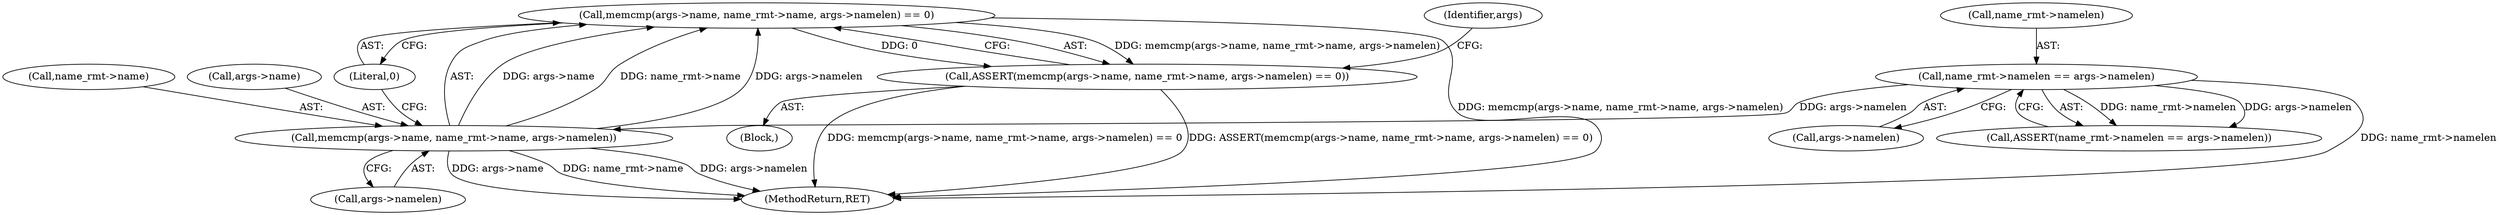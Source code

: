 digraph "0_linux_8275cdd0e7ac550dcce2b3ef6d2fb3b808c1ae59_5@API" {
"1000255" [label="(Call,memcmp(args->name, name_rmt->name, args->namelen) == 0)"];
"1000256" [label="(Call,memcmp(args->name, name_rmt->name, args->namelen))"];
"1000247" [label="(Call,name_rmt->namelen == args->namelen)"];
"1000254" [label="(Call,ASSERT(memcmp(args->name, name_rmt->name, args->namelen) == 0))"];
"1000251" [label="(Call,args->namelen)"];
"1000257" [label="(Call,args->name)"];
"1000266" [label="(Literal,0)"];
"1000263" [label="(Call,args->namelen)"];
"1000269" [label="(Identifier,args)"];
"1000247" [label="(Call,name_rmt->namelen == args->namelen)"];
"1000248" [label="(Call,name_rmt->namelen)"];
"1000256" [label="(Call,memcmp(args->name, name_rmt->name, args->namelen))"];
"1000246" [label="(Call,ASSERT(name_rmt->namelen == args->namelen))"];
"1000238" [label="(Block,)"];
"1000255" [label="(Call,memcmp(args->name, name_rmt->name, args->namelen) == 0)"];
"1000260" [label="(Call,name_rmt->name)"];
"1000340" [label="(MethodReturn,RET)"];
"1000254" [label="(Call,ASSERT(memcmp(args->name, name_rmt->name, args->namelen) == 0))"];
"1000255" -> "1000254"  [label="AST: "];
"1000255" -> "1000266"  [label="CFG: "];
"1000256" -> "1000255"  [label="AST: "];
"1000266" -> "1000255"  [label="AST: "];
"1000254" -> "1000255"  [label="CFG: "];
"1000255" -> "1000340"  [label="DDG: memcmp(args->name, name_rmt->name, args->namelen)"];
"1000255" -> "1000254"  [label="DDG: memcmp(args->name, name_rmt->name, args->namelen)"];
"1000255" -> "1000254"  [label="DDG: 0"];
"1000256" -> "1000255"  [label="DDG: args->name"];
"1000256" -> "1000255"  [label="DDG: name_rmt->name"];
"1000256" -> "1000255"  [label="DDG: args->namelen"];
"1000256" -> "1000263"  [label="CFG: "];
"1000257" -> "1000256"  [label="AST: "];
"1000260" -> "1000256"  [label="AST: "];
"1000263" -> "1000256"  [label="AST: "];
"1000266" -> "1000256"  [label="CFG: "];
"1000256" -> "1000340"  [label="DDG: name_rmt->name"];
"1000256" -> "1000340"  [label="DDG: args->namelen"];
"1000256" -> "1000340"  [label="DDG: args->name"];
"1000247" -> "1000256"  [label="DDG: args->namelen"];
"1000247" -> "1000246"  [label="AST: "];
"1000247" -> "1000251"  [label="CFG: "];
"1000248" -> "1000247"  [label="AST: "];
"1000251" -> "1000247"  [label="AST: "];
"1000246" -> "1000247"  [label="CFG: "];
"1000247" -> "1000340"  [label="DDG: name_rmt->namelen"];
"1000247" -> "1000246"  [label="DDG: name_rmt->namelen"];
"1000247" -> "1000246"  [label="DDG: args->namelen"];
"1000254" -> "1000238"  [label="AST: "];
"1000269" -> "1000254"  [label="CFG: "];
"1000254" -> "1000340"  [label="DDG: memcmp(args->name, name_rmt->name, args->namelen) == 0"];
"1000254" -> "1000340"  [label="DDG: ASSERT(memcmp(args->name, name_rmt->name, args->namelen) == 0)"];
}
